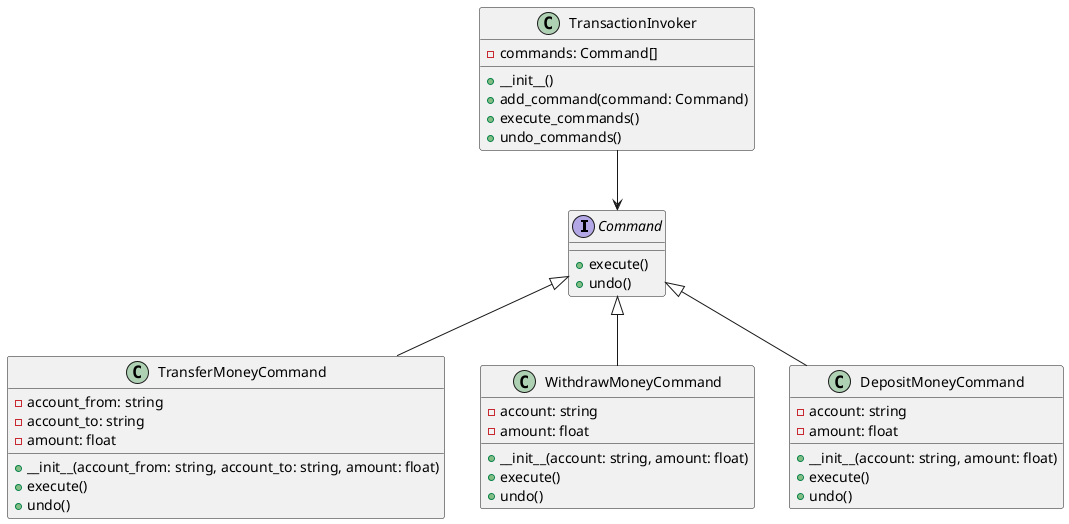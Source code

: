@startuml

interface Command {
    +execute()
    +undo()
}

class TransferMoneyCommand {
    -account_from: string
    -account_to: string
    -amount: float
    +__init__(account_from: string, account_to: string, amount: float)
    +execute()
    +undo()
}

class WithdrawMoneyCommand {
    -account: string
    -amount: float
    +__init__(account: string, amount: float)
    +execute()
    +undo()
}

class DepositMoneyCommand {
    -account: string
    -amount: float
    +__init__(account: string, amount: float)
    +execute()
    +undo()
}

class TransactionInvoker {
    -commands: Command[]
    +__init__()
    +add_command(command: Command)
    +execute_commands()
    +undo_commands()
}

Command <|-- TransferMoneyCommand
Command <|-- WithdrawMoneyCommand
Command <|-- DepositMoneyCommand
TransactionInvoker --> Command

@enduml